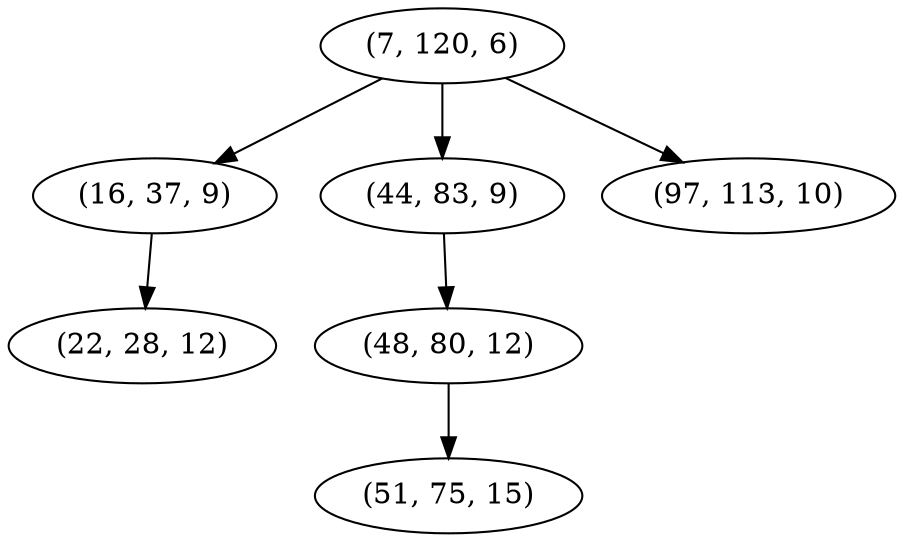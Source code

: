 digraph tree {
    "(7, 120, 6)";
    "(16, 37, 9)";
    "(22, 28, 12)";
    "(44, 83, 9)";
    "(48, 80, 12)";
    "(51, 75, 15)";
    "(97, 113, 10)";
    "(7, 120, 6)" -> "(16, 37, 9)";
    "(7, 120, 6)" -> "(44, 83, 9)";
    "(7, 120, 6)" -> "(97, 113, 10)";
    "(16, 37, 9)" -> "(22, 28, 12)";
    "(44, 83, 9)" -> "(48, 80, 12)";
    "(48, 80, 12)" -> "(51, 75, 15)";
}
